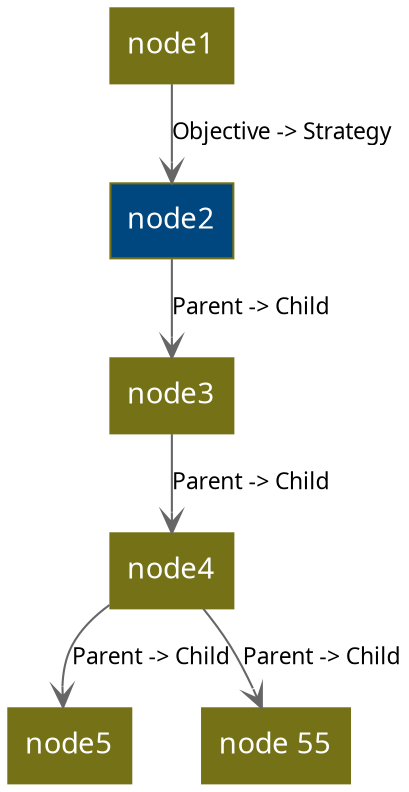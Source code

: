 digraph G { 
edge [color="#666666", arrowhead="open", fontname="Trebuchet MS", fontsize="11"] 
node [color="#757116", style=filled, shape=box, fontname="Trebuchet MS", fontcolor="White"]
n2 [URL="/nodes/2",  label="node2", style=filled fillcolor="#00477f"]
n1 [URL="/nodes/1",  label="node1"]
n3 [URL="/nodes/3",  label="node3"]
n4 [URL="/nodes/4",  label="node4"]
n5 [URL="/nodes/5",  label="node5"]
n13 [URL="/nodes/13",  label="node 55"]
n1 -> n2 [label="Objective -> Strategy"]
n2 -> n3 [label="Parent -> Child"]
n3 -> n4 [label="Parent -> Child"]
n4 -> n5 [label="Parent -> Child"]
n4 -> n13 [label="Parent -> Child"]
  }